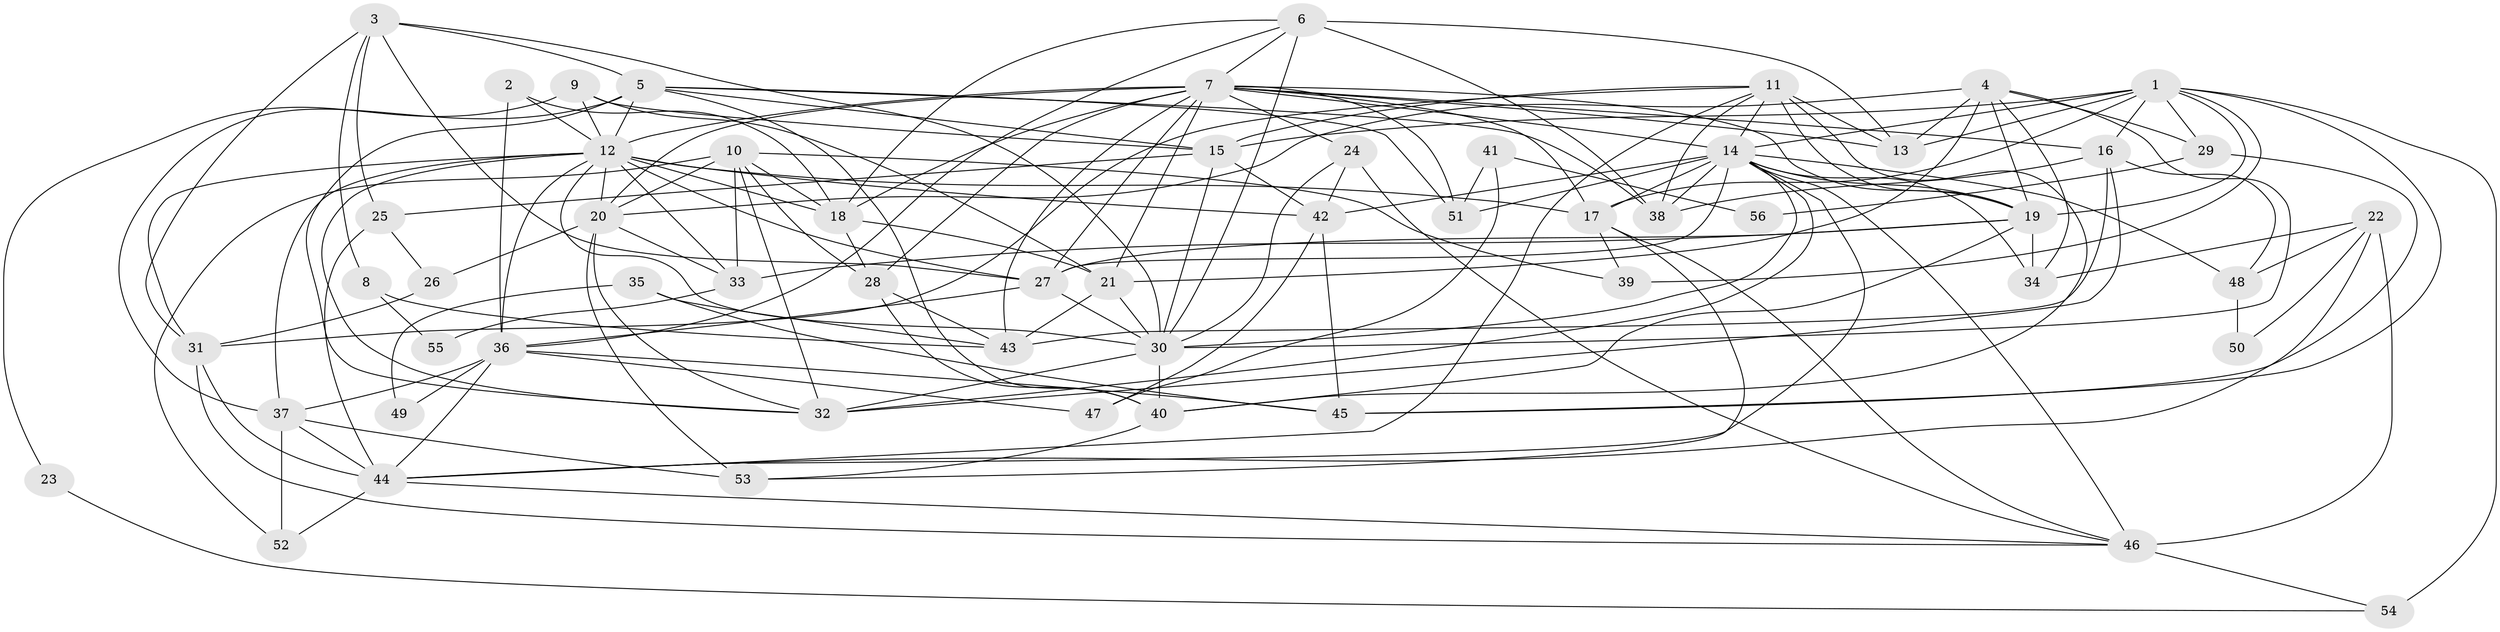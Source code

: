 // original degree distribution, {4: 0.2898550724637681, 3: 0.2971014492753623, 7: 0.028985507246376812, 6: 0.07246376811594203, 5: 0.1956521739130435, 10: 0.007246376811594203, 2: 0.10144927536231885, 8: 0.007246376811594203}
// Generated by graph-tools (version 1.1) at 2025/51/03/04/25 22:51:02]
// undirected, 56 vertices, 163 edges
graph export_dot {
  node [color=gray90,style=filled];
  1;
  2;
  3;
  4;
  5;
  6;
  7;
  8;
  9;
  10;
  11;
  12;
  13;
  14;
  15;
  16;
  17;
  18;
  19;
  20;
  21;
  22;
  23;
  24;
  25;
  26;
  27;
  28;
  29;
  30;
  31;
  32;
  33;
  34;
  35;
  36;
  37;
  38;
  39;
  40;
  41;
  42;
  43;
  44;
  45;
  46;
  47;
  48;
  49;
  50;
  51;
  52;
  53;
  54;
  55;
  56;
  1 -- 13 [weight=1.0];
  1 -- 14 [weight=2.0];
  1 -- 15 [weight=2.0];
  1 -- 16 [weight=1.0];
  1 -- 17 [weight=1.0];
  1 -- 19 [weight=2.0];
  1 -- 29 [weight=1.0];
  1 -- 39 [weight=1.0];
  1 -- 45 [weight=1.0];
  1 -- 54 [weight=2.0];
  2 -- 12 [weight=1.0];
  2 -- 18 [weight=1.0];
  2 -- 36 [weight=1.0];
  3 -- 5 [weight=1.0];
  3 -- 8 [weight=1.0];
  3 -- 25 [weight=1.0];
  3 -- 27 [weight=1.0];
  3 -- 30 [weight=2.0];
  3 -- 31 [weight=1.0];
  4 -- 13 [weight=1.0];
  4 -- 19 [weight=1.0];
  4 -- 20 [weight=1.0];
  4 -- 21 [weight=1.0];
  4 -- 29 [weight=1.0];
  4 -- 30 [weight=1.0];
  4 -- 34 [weight=1.0];
  5 -- 12 [weight=6.0];
  5 -- 15 [weight=1.0];
  5 -- 32 [weight=1.0];
  5 -- 37 [weight=1.0];
  5 -- 38 [weight=1.0];
  5 -- 40 [weight=1.0];
  5 -- 51 [weight=1.0];
  6 -- 7 [weight=1.0];
  6 -- 13 [weight=2.0];
  6 -- 18 [weight=1.0];
  6 -- 30 [weight=1.0];
  6 -- 36 [weight=1.0];
  6 -- 38 [weight=1.0];
  7 -- 12 [weight=2.0];
  7 -- 13 [weight=1.0];
  7 -- 14 [weight=1.0];
  7 -- 16 [weight=1.0];
  7 -- 17 [weight=1.0];
  7 -- 18 [weight=1.0];
  7 -- 19 [weight=1.0];
  7 -- 20 [weight=1.0];
  7 -- 21 [weight=1.0];
  7 -- 24 [weight=1.0];
  7 -- 27 [weight=1.0];
  7 -- 28 [weight=1.0];
  7 -- 43 [weight=1.0];
  7 -- 51 [weight=1.0];
  8 -- 43 [weight=1.0];
  8 -- 55 [weight=1.0];
  9 -- 12 [weight=2.0];
  9 -- 15 [weight=1.0];
  9 -- 21 [weight=2.0];
  9 -- 23 [weight=1.0];
  10 -- 18 [weight=1.0];
  10 -- 20 [weight=1.0];
  10 -- 28 [weight=1.0];
  10 -- 32 [weight=2.0];
  10 -- 33 [weight=1.0];
  10 -- 39 [weight=1.0];
  10 -- 52 [weight=1.0];
  11 -- 13 [weight=3.0];
  11 -- 14 [weight=1.0];
  11 -- 15 [weight=1.0];
  11 -- 19 [weight=1.0];
  11 -- 31 [weight=1.0];
  11 -- 38 [weight=1.0];
  11 -- 40 [weight=1.0];
  11 -- 44 [weight=1.0];
  12 -- 17 [weight=1.0];
  12 -- 18 [weight=1.0];
  12 -- 20 [weight=1.0];
  12 -- 27 [weight=1.0];
  12 -- 30 [weight=2.0];
  12 -- 31 [weight=2.0];
  12 -- 32 [weight=1.0];
  12 -- 33 [weight=1.0];
  12 -- 36 [weight=3.0];
  12 -- 37 [weight=1.0];
  12 -- 42 [weight=1.0];
  14 -- 17 [weight=2.0];
  14 -- 19 [weight=1.0];
  14 -- 27 [weight=2.0];
  14 -- 30 [weight=2.0];
  14 -- 32 [weight=1.0];
  14 -- 34 [weight=1.0];
  14 -- 38 [weight=1.0];
  14 -- 42 [weight=1.0];
  14 -- 44 [weight=1.0];
  14 -- 46 [weight=1.0];
  14 -- 48 [weight=2.0];
  14 -- 51 [weight=1.0];
  15 -- 25 [weight=1.0];
  15 -- 30 [weight=1.0];
  15 -- 42 [weight=1.0];
  16 -- 32 [weight=1.0];
  16 -- 38 [weight=2.0];
  16 -- 43 [weight=1.0];
  16 -- 48 [weight=1.0];
  17 -- 39 [weight=1.0];
  17 -- 46 [weight=1.0];
  17 -- 53 [weight=1.0];
  18 -- 21 [weight=2.0];
  18 -- 28 [weight=1.0];
  19 -- 27 [weight=1.0];
  19 -- 33 [weight=1.0];
  19 -- 34 [weight=1.0];
  19 -- 40 [weight=1.0];
  20 -- 26 [weight=2.0];
  20 -- 32 [weight=1.0];
  20 -- 33 [weight=1.0];
  20 -- 53 [weight=1.0];
  21 -- 30 [weight=1.0];
  21 -- 43 [weight=1.0];
  22 -- 34 [weight=1.0];
  22 -- 44 [weight=1.0];
  22 -- 46 [weight=4.0];
  22 -- 48 [weight=1.0];
  22 -- 50 [weight=1.0];
  23 -- 54 [weight=1.0];
  24 -- 30 [weight=1.0];
  24 -- 42 [weight=1.0];
  24 -- 46 [weight=1.0];
  25 -- 26 [weight=1.0];
  25 -- 44 [weight=1.0];
  26 -- 31 [weight=1.0];
  27 -- 30 [weight=1.0];
  27 -- 36 [weight=1.0];
  28 -- 40 [weight=1.0];
  28 -- 43 [weight=1.0];
  29 -- 45 [weight=1.0];
  29 -- 56 [weight=1.0];
  30 -- 32 [weight=1.0];
  30 -- 40 [weight=1.0];
  31 -- 44 [weight=1.0];
  31 -- 46 [weight=1.0];
  33 -- 55 [weight=1.0];
  35 -- 43 [weight=1.0];
  35 -- 45 [weight=1.0];
  35 -- 49 [weight=1.0];
  36 -- 37 [weight=1.0];
  36 -- 44 [weight=1.0];
  36 -- 45 [weight=1.0];
  36 -- 47 [weight=1.0];
  36 -- 49 [weight=1.0];
  37 -- 44 [weight=2.0];
  37 -- 52 [weight=1.0];
  37 -- 53 [weight=1.0];
  40 -- 53 [weight=1.0];
  41 -- 47 [weight=1.0];
  41 -- 51 [weight=1.0];
  41 -- 56 [weight=1.0];
  42 -- 45 [weight=1.0];
  42 -- 47 [weight=1.0];
  44 -- 46 [weight=1.0];
  44 -- 52 [weight=1.0];
  46 -- 54 [weight=1.0];
  48 -- 50 [weight=1.0];
}
